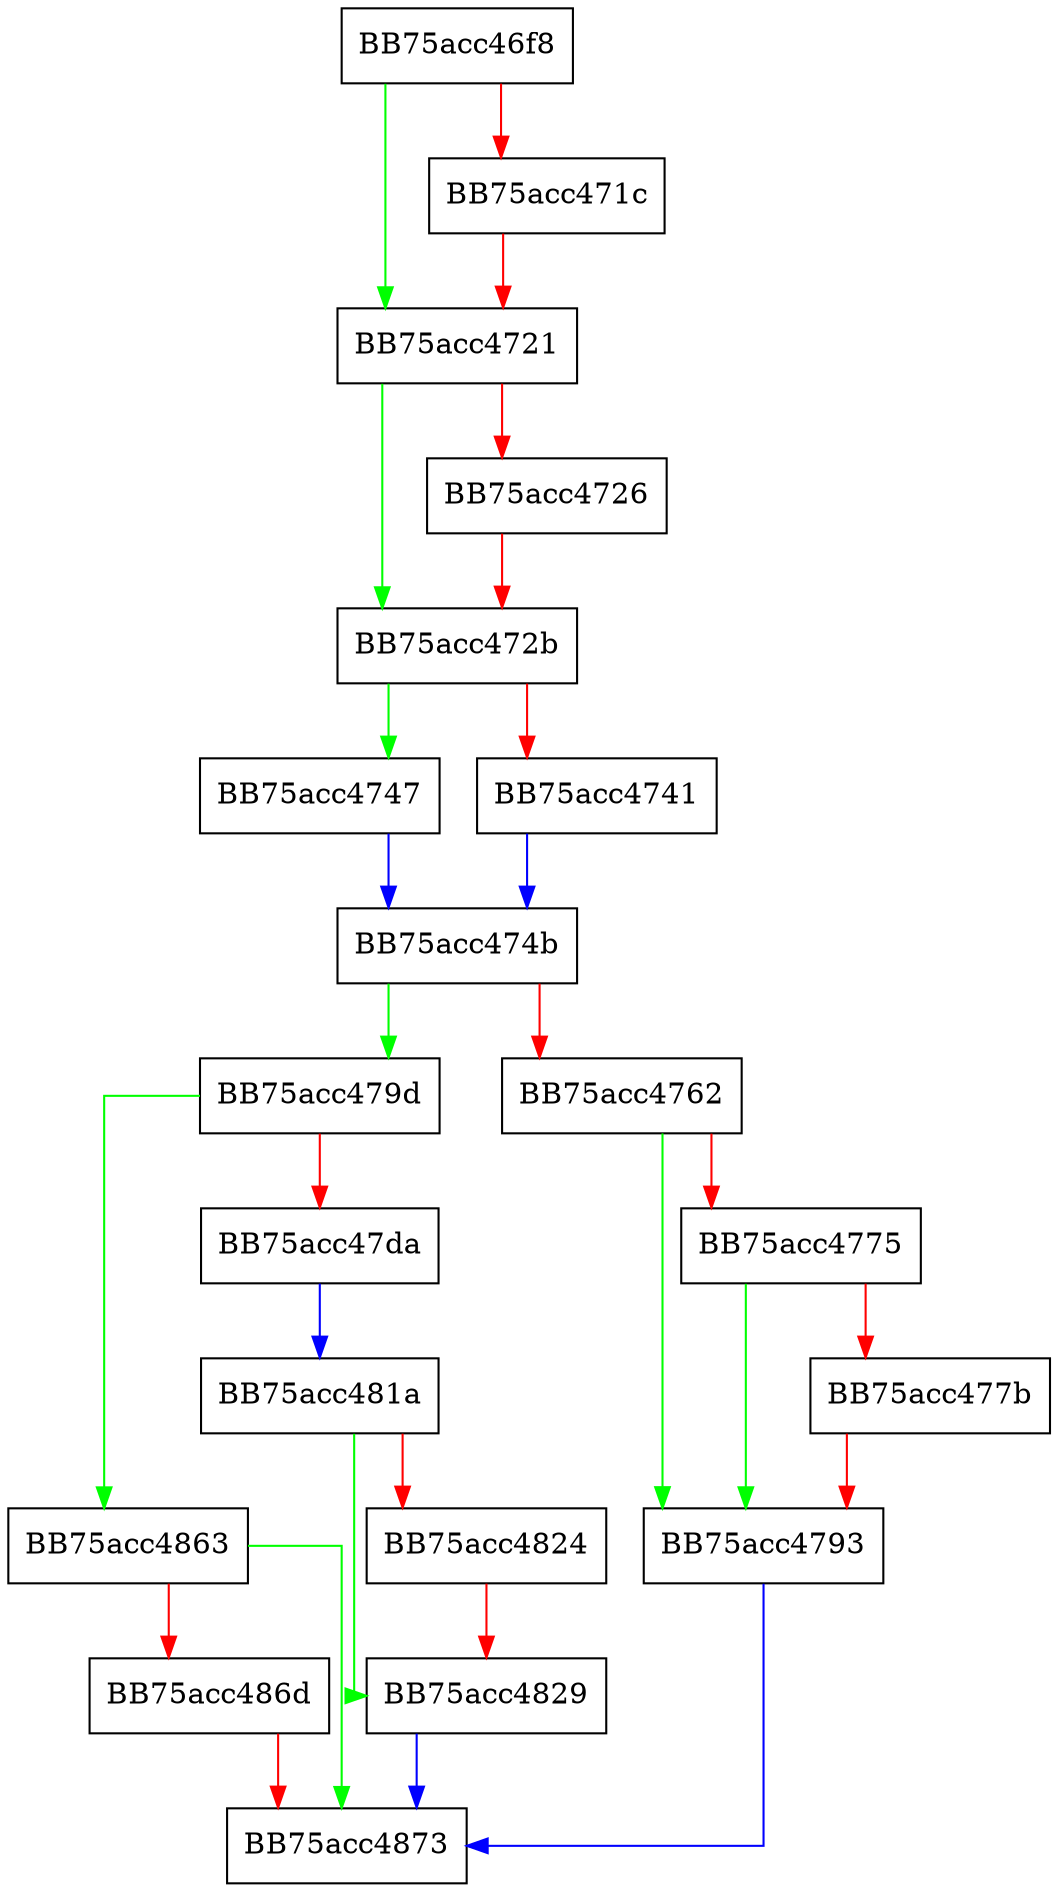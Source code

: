 digraph CreateSampleReader {
  node [shape="box"];
  graph [splines=ortho];
  BB75acc46f8 -> BB75acc4721 [color="green"];
  BB75acc46f8 -> BB75acc471c [color="red"];
  BB75acc471c -> BB75acc4721 [color="red"];
  BB75acc4721 -> BB75acc472b [color="green"];
  BB75acc4721 -> BB75acc4726 [color="red"];
  BB75acc4726 -> BB75acc472b [color="red"];
  BB75acc472b -> BB75acc4747 [color="green"];
  BB75acc472b -> BB75acc4741 [color="red"];
  BB75acc4741 -> BB75acc474b [color="blue"];
  BB75acc4747 -> BB75acc474b [color="blue"];
  BB75acc474b -> BB75acc479d [color="green"];
  BB75acc474b -> BB75acc4762 [color="red"];
  BB75acc4762 -> BB75acc4793 [color="green"];
  BB75acc4762 -> BB75acc4775 [color="red"];
  BB75acc4775 -> BB75acc4793 [color="green"];
  BB75acc4775 -> BB75acc477b [color="red"];
  BB75acc477b -> BB75acc4793 [color="red"];
  BB75acc4793 -> BB75acc4873 [color="blue"];
  BB75acc479d -> BB75acc4863 [color="green"];
  BB75acc479d -> BB75acc47da [color="red"];
  BB75acc47da -> BB75acc481a [color="blue"];
  BB75acc481a -> BB75acc4829 [color="green"];
  BB75acc481a -> BB75acc4824 [color="red"];
  BB75acc4824 -> BB75acc4829 [color="red"];
  BB75acc4829 -> BB75acc4873 [color="blue"];
  BB75acc4863 -> BB75acc4873 [color="green"];
  BB75acc4863 -> BB75acc486d [color="red"];
  BB75acc486d -> BB75acc4873 [color="red"];
}